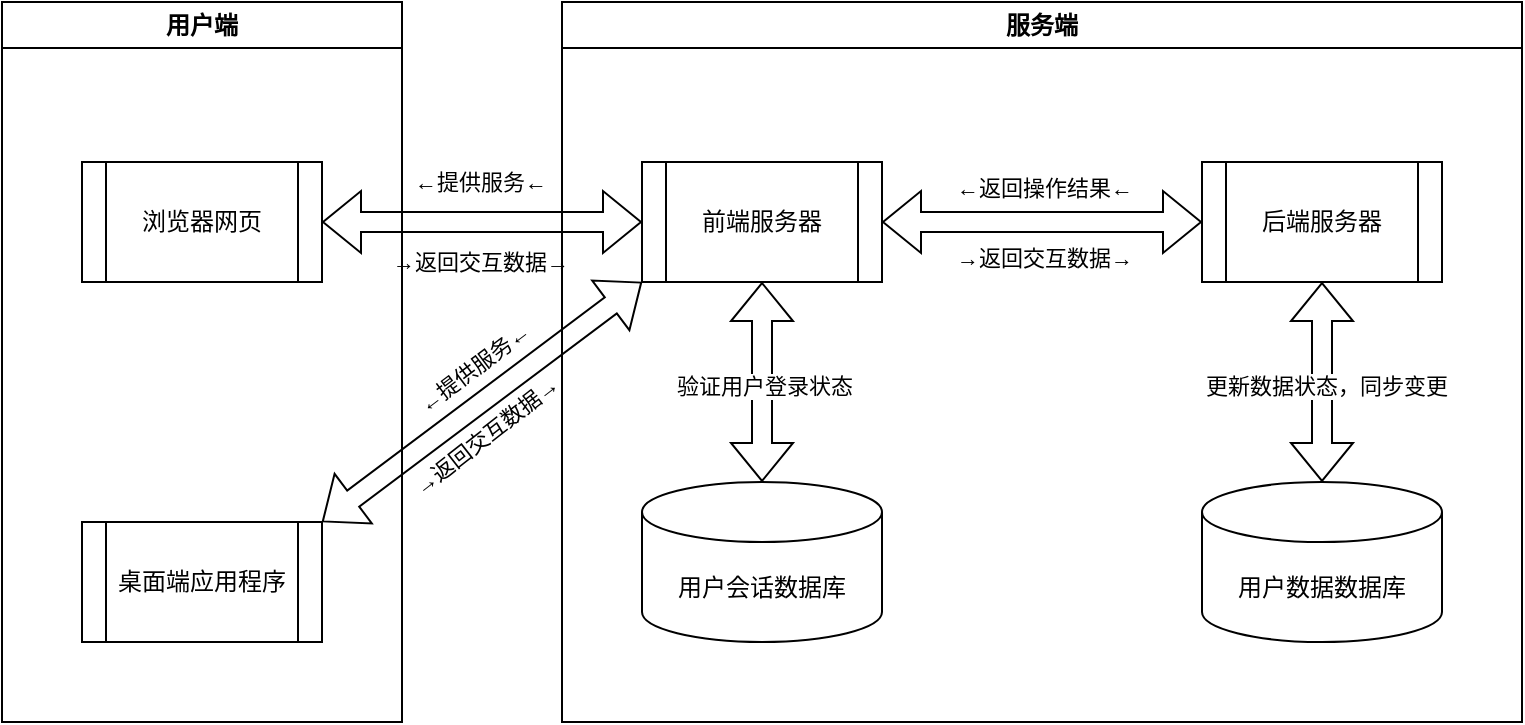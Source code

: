 <mxfile version="24.2.5" type="device">
  <diagram id="aUqO7CoGzuXAEvL6N0mL" name="Page-1">
    <mxGraphModel dx="1211" dy="475" grid="1" gridSize="10" guides="1" tooltips="1" connect="1" arrows="1" fold="1" page="0" pageScale="1" pageWidth="850" pageHeight="1100" math="0" shadow="0">
      <root>
        <mxCell id="0" />
        <mxCell id="1" parent="0" />
        <mxCell id="B7xVqv-x74IX7nxBJpS9-14" value="" style="shape=flexArrow;endArrow=classic;startArrow=classic;html=1;rounded=0;" edge="1" parent="1" source="B7xVqv-x74IX7nxBJpS9-10" target="B7xVqv-x74IX7nxBJpS9-12">
          <mxGeometry width="100" height="100" relative="1" as="geometry">
            <mxPoint x="40" y="570" as="sourcePoint" />
            <mxPoint x="140" y="470" as="targetPoint" />
          </mxGeometry>
        </mxCell>
        <mxCell id="B7xVqv-x74IX7nxBJpS9-22" value="←提供服务←" style="edgeLabel;html=1;align=center;verticalAlign=middle;resizable=0;points=[];" vertex="1" connectable="0" parent="B7xVqv-x74IX7nxBJpS9-14">
          <mxGeometry x="0.019" y="-7" relative="1" as="geometry">
            <mxPoint y="-13" as="offset" />
          </mxGeometry>
        </mxCell>
        <mxCell id="B7xVqv-x74IX7nxBJpS9-23" value="→返回交互数据→" style="edgeLabel;html=1;align=center;verticalAlign=middle;resizable=0;points=[];" vertex="1" connectable="0" parent="B7xVqv-x74IX7nxBJpS9-14">
          <mxGeometry x="0.013" y="13" relative="1" as="geometry">
            <mxPoint y="7" as="offset" />
          </mxGeometry>
        </mxCell>
        <mxCell id="B7xVqv-x74IX7nxBJpS9-15" value="" style="shape=flexArrow;endArrow=classic;startArrow=classic;html=1;rounded=0;exitX=0;exitY=1;exitDx=0;exitDy=0;entryX=1;entryY=0;entryDx=0;entryDy=0;" edge="1" parent="1" source="B7xVqv-x74IX7nxBJpS9-10" target="B7xVqv-x74IX7nxBJpS9-13">
          <mxGeometry width="100" height="100" relative="1" as="geometry">
            <mxPoint y="520" as="sourcePoint" />
            <mxPoint x="-180" y="590" as="targetPoint" />
          </mxGeometry>
        </mxCell>
        <mxCell id="B7xVqv-x74IX7nxBJpS9-24" value="←提供服务←" style="edgeLabel;html=1;align=center;verticalAlign=middle;resizable=0;points=[];rotation=323;" vertex="1" connectable="0" parent="B7xVqv-x74IX7nxBJpS9-15">
          <mxGeometry x="-0.02" y="-13" relative="1" as="geometry">
            <mxPoint x="2" y="-5" as="offset" />
          </mxGeometry>
        </mxCell>
        <mxCell id="B7xVqv-x74IX7nxBJpS9-25" value="→返回交互数据→" style="edgeLabel;html=1;align=center;verticalAlign=middle;resizable=0;points=[];rotation=322;" vertex="1" connectable="0" parent="B7xVqv-x74IX7nxBJpS9-15">
          <mxGeometry x="0.03" y="12" relative="1" as="geometry">
            <mxPoint x="-3" y="6" as="offset" />
          </mxGeometry>
        </mxCell>
        <mxCell id="B7xVqv-x74IX7nxBJpS9-20" value="用户端" style="swimlane;whiteSpace=wrap;html=1;" vertex="1" parent="1">
          <mxGeometry x="-320" y="360" width="200" height="360" as="geometry">
            <mxRectangle x="-320" y="330" width="140" height="30" as="alternateBounds" />
          </mxGeometry>
        </mxCell>
        <mxCell id="B7xVqv-x74IX7nxBJpS9-13" value="桌面端应用程序" style="shape=process;whiteSpace=wrap;html=1;backgroundOutline=1;" vertex="1" parent="B7xVqv-x74IX7nxBJpS9-20">
          <mxGeometry x="40" y="260" width="120" height="60" as="geometry" />
        </mxCell>
        <mxCell id="B7xVqv-x74IX7nxBJpS9-12" value="浏览器网页" style="shape=process;whiteSpace=wrap;html=1;backgroundOutline=1;" vertex="1" parent="B7xVqv-x74IX7nxBJpS9-20">
          <mxGeometry x="40" y="80" width="120" height="60" as="geometry" />
        </mxCell>
        <mxCell id="B7xVqv-x74IX7nxBJpS9-21" value="服务端" style="swimlane;whiteSpace=wrap;html=1;" vertex="1" parent="1">
          <mxGeometry x="-40" y="360" width="480" height="360" as="geometry">
            <mxRectangle x="-40" y="370" width="140" height="30" as="alternateBounds" />
          </mxGeometry>
        </mxCell>
        <mxCell id="B7xVqv-x74IX7nxBJpS9-10" value="前端服务器" style="shape=process;whiteSpace=wrap;html=1;backgroundOutline=1;" vertex="1" parent="B7xVqv-x74IX7nxBJpS9-21">
          <mxGeometry x="40" y="80" width="120" height="60" as="geometry" />
        </mxCell>
        <mxCell id="B7xVqv-x74IX7nxBJpS9-3" value="用户会话数据库" style="shape=cylinder3;whiteSpace=wrap;html=1;boundedLbl=1;backgroundOutline=1;size=15;" vertex="1" parent="B7xVqv-x74IX7nxBJpS9-21">
          <mxGeometry x="40" y="240" width="120" height="80" as="geometry" />
        </mxCell>
        <mxCell id="B7xVqv-x74IX7nxBJpS9-4" value="" style="shape=flexArrow;endArrow=classic;startArrow=classic;html=1;rounded=0;" edge="1" parent="B7xVqv-x74IX7nxBJpS9-21" source="B7xVqv-x74IX7nxBJpS9-3" target="B7xVqv-x74IX7nxBJpS9-10">
          <mxGeometry width="100" height="100" relative="1" as="geometry">
            <mxPoint x="80" y="200" as="sourcePoint" />
            <mxPoint x="100" y="130" as="targetPoint" />
          </mxGeometry>
        </mxCell>
        <mxCell id="B7xVqv-x74IX7nxBJpS9-28" value="验证用户登录状态" style="edgeLabel;html=1;align=center;verticalAlign=middle;resizable=0;points=[];" vertex="1" connectable="0" parent="B7xVqv-x74IX7nxBJpS9-4">
          <mxGeometry x="0.12" y="-11" relative="1" as="geometry">
            <mxPoint x="-10" y="8" as="offset" />
          </mxGeometry>
        </mxCell>
        <mxCell id="B7xVqv-x74IX7nxBJpS9-1" value="用户数据数据库" style="shape=cylinder3;whiteSpace=wrap;html=1;boundedLbl=1;backgroundOutline=1;size=15;" vertex="1" parent="B7xVqv-x74IX7nxBJpS9-21">
          <mxGeometry x="320" y="240" width="120" height="80" as="geometry" />
        </mxCell>
        <mxCell id="B7xVqv-x74IX7nxBJpS9-11" value="后端服务器" style="shape=process;whiteSpace=wrap;html=1;backgroundOutline=1;" vertex="1" parent="B7xVqv-x74IX7nxBJpS9-21">
          <mxGeometry x="320" y="80" width="120" height="60" as="geometry" />
        </mxCell>
        <mxCell id="B7xVqv-x74IX7nxBJpS9-6" value="" style="shape=flexArrow;endArrow=classic;startArrow=classic;html=1;rounded=0;" edge="1" parent="B7xVqv-x74IX7nxBJpS9-21" source="B7xVqv-x74IX7nxBJpS9-11" target="B7xVqv-x74IX7nxBJpS9-10">
          <mxGeometry width="100" height="100" relative="1" as="geometry">
            <mxPoint x="320" y="100" as="sourcePoint" />
            <mxPoint x="160" y="100" as="targetPoint" />
          </mxGeometry>
        </mxCell>
        <mxCell id="B7xVqv-x74IX7nxBJpS9-26" value="←返回操作结果←" style="edgeLabel;html=1;align=center;verticalAlign=middle;resizable=0;points=[];" vertex="1" connectable="0" parent="B7xVqv-x74IX7nxBJpS9-6">
          <mxGeometry x="0.037" y="-10" relative="1" as="geometry">
            <mxPoint x="4" y="-7" as="offset" />
          </mxGeometry>
        </mxCell>
        <mxCell id="B7xVqv-x74IX7nxBJpS9-27" value="→返回交互数据→" style="edgeLabel;html=1;align=center;verticalAlign=middle;resizable=0;points=[];" vertex="1" connectable="0" parent="B7xVqv-x74IX7nxBJpS9-6">
          <mxGeometry x="0.062" y="9" relative="1" as="geometry">
            <mxPoint x="6" y="9" as="offset" />
          </mxGeometry>
        </mxCell>
        <mxCell id="B7xVqv-x74IX7nxBJpS9-5" value="" style="shape=flexArrow;endArrow=classic;startArrow=classic;html=1;rounded=0;" edge="1" parent="B7xVqv-x74IX7nxBJpS9-21" source="B7xVqv-x74IX7nxBJpS9-1" target="B7xVqv-x74IX7nxBJpS9-11">
          <mxGeometry width="100" height="100" relative="1" as="geometry">
            <mxPoint x="310" y="240" as="sourcePoint" />
            <mxPoint x="380" y="130" as="targetPoint" />
          </mxGeometry>
        </mxCell>
        <mxCell id="B7xVqv-x74IX7nxBJpS9-29" value="更新数据状态，同步变更" style="edgeLabel;html=1;align=center;verticalAlign=middle;resizable=0;points=[];" vertex="1" connectable="0" parent="B7xVqv-x74IX7nxBJpS9-5">
          <mxGeometry x="-0.04" y="-12" relative="1" as="geometry">
            <mxPoint x="-10" as="offset" />
          </mxGeometry>
        </mxCell>
      </root>
    </mxGraphModel>
  </diagram>
</mxfile>
